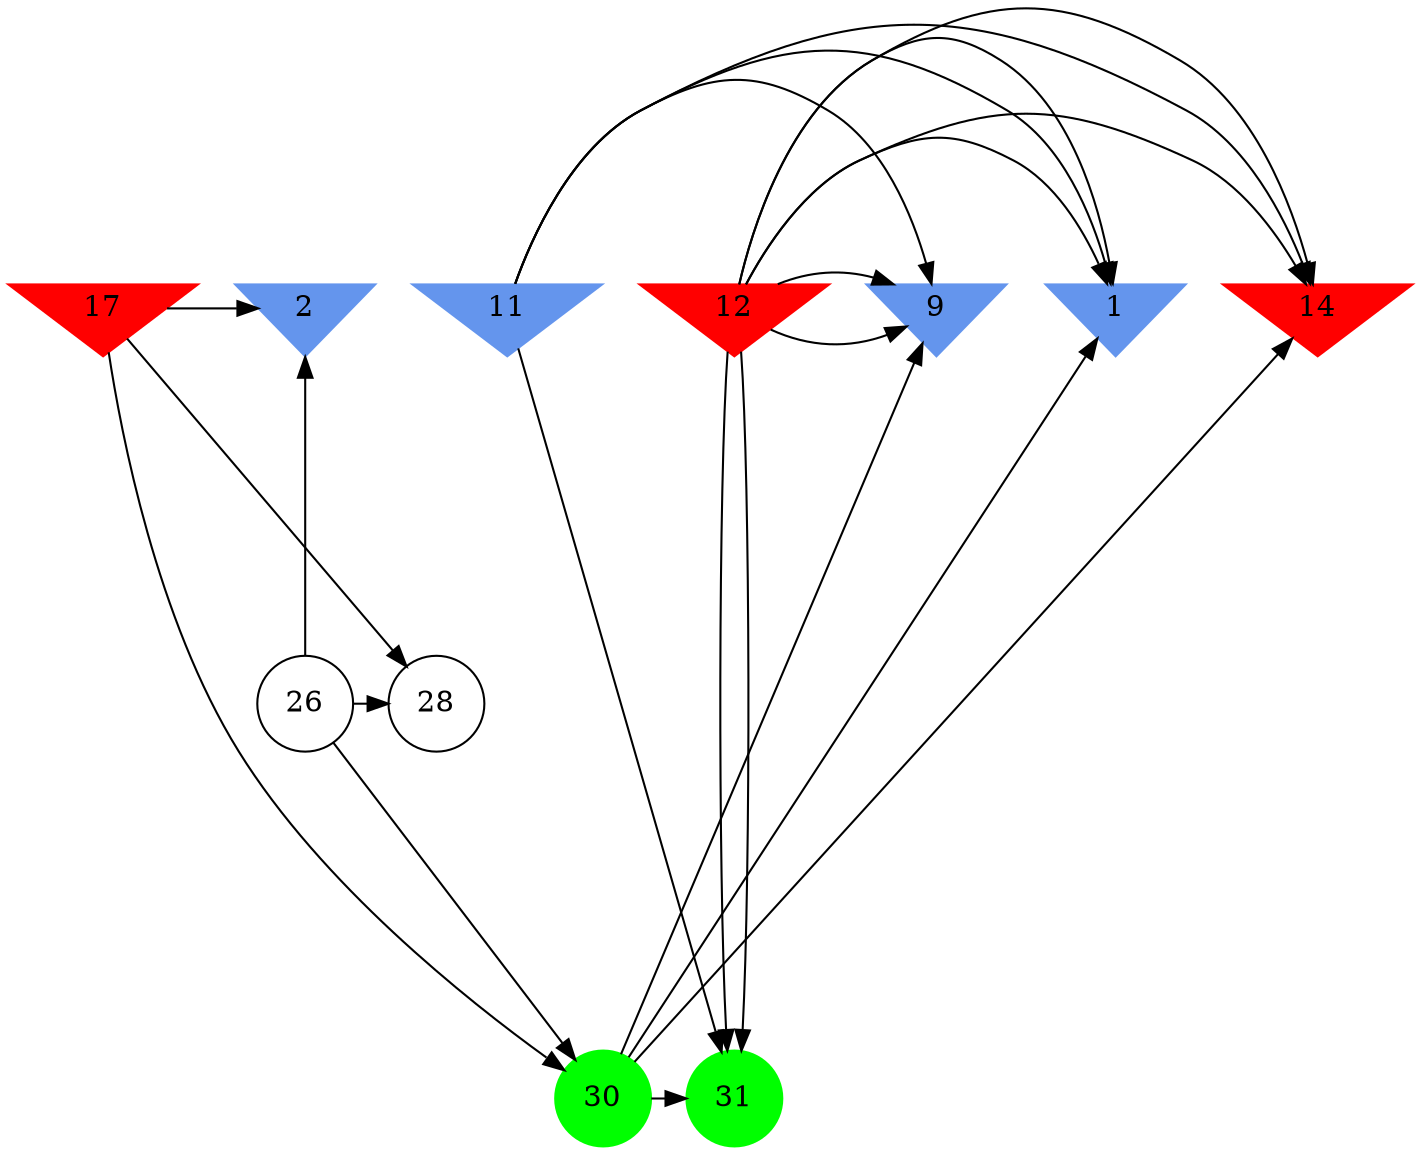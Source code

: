 digraph brain {
	ranksep=2.0;
	1 [shape=invtriangle,style=filled,color=cornflowerblue];
	2 [shape=invtriangle,style=filled,color=cornflowerblue];
	9 [shape=invtriangle,style=filled,color=cornflowerblue];
	11 [shape=invtriangle,style=filled,color=cornflowerblue];
	12 [shape=invtriangle,style=filled,color=red];
	14 [shape=invtriangle,style=filled,color=red];
	17 [shape=invtriangle,style=filled,color=red];
	26 [shape=circle,color=black];
	28 [shape=circle,color=black];
	30 [shape=circle,style=filled,color=green];
	31 [shape=circle,style=filled,color=green];
	17	->	30;
	17	->	28;
	17	->	2;
	26	->	30;
	26	->	28;
	26	->	2;
	12	->	9;
	12	->	31;
	12	->	1;
	12	->	14;
	11	->	9;
	11	->	31;
	11	->	1;
	11	->	14;
	30	->	9;
	30	->	31;
	30	->	1;
	30	->	14;
	12	->	9;
	12	->	31;
	12	->	1;
	12	->	14;
	{ rank=same; 1; 2; 9; 11; 12; 14; 17; }
	{ rank=same; 26; 28; }
	{ rank=same; 30; 31; }
}
